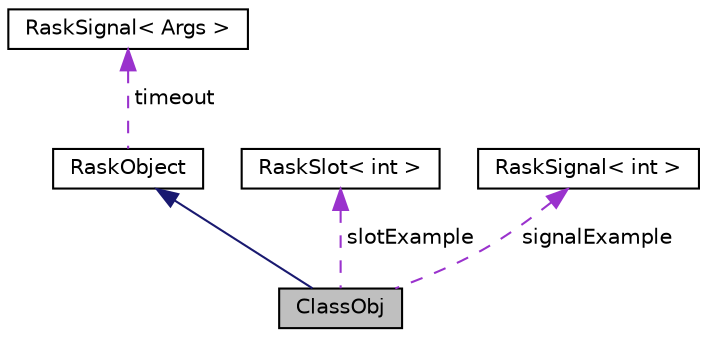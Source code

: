 digraph "ClassObj"
{
 // LATEX_PDF_SIZE
  edge [fontname="Helvetica",fontsize="10",labelfontname="Helvetica",labelfontsize="10"];
  node [fontname="Helvetica",fontsize="10",shape=record];
  Node1 [label="ClassObj",height=0.2,width=0.4,color="black", fillcolor="grey75", style="filled", fontcolor="black",tooltip=" "];
  Node2 -> Node1 [dir="back",color="midnightblue",fontsize="10",style="solid",fontname="Helvetica"];
  Node2 [label="RaskObject",height=0.2,width=0.4,color="black", fillcolor="white", style="filled",URL="$d0/d27/class_rask_object.html",tooltip="Contains properties to run the timer, often at intervals or single shot."];
  Node3 -> Node2 [dir="back",color="darkorchid3",fontsize="10",style="dashed",label=" timeout" ,fontname="Helvetica"];
  Node3 [label="RaskSignal\< Args \>",height=0.2,width=0.4,color="black", fillcolor="white", style="filled",URL="$d0/dff/class_rask_signal.html",tooltip="Signal emission template."];
  Node4 -> Node1 [dir="back",color="darkorchid3",fontsize="10",style="dashed",label=" slotExample" ,fontname="Helvetica"];
  Node4 [label="RaskSlot\< int \>",height=0.2,width=0.4,color="black", fillcolor="white", style="filled",URL="$d1/d89/class_rask_slot.html",tooltip=" "];
  Node5 -> Node1 [dir="back",color="darkorchid3",fontsize="10",style="dashed",label=" signalExample" ,fontname="Helvetica"];
  Node5 [label="RaskSignal\< int \>",height=0.2,width=0.4,color="black", fillcolor="white", style="filled",URL="$d0/dff/class_rask_signal.html",tooltip=" "];
}
